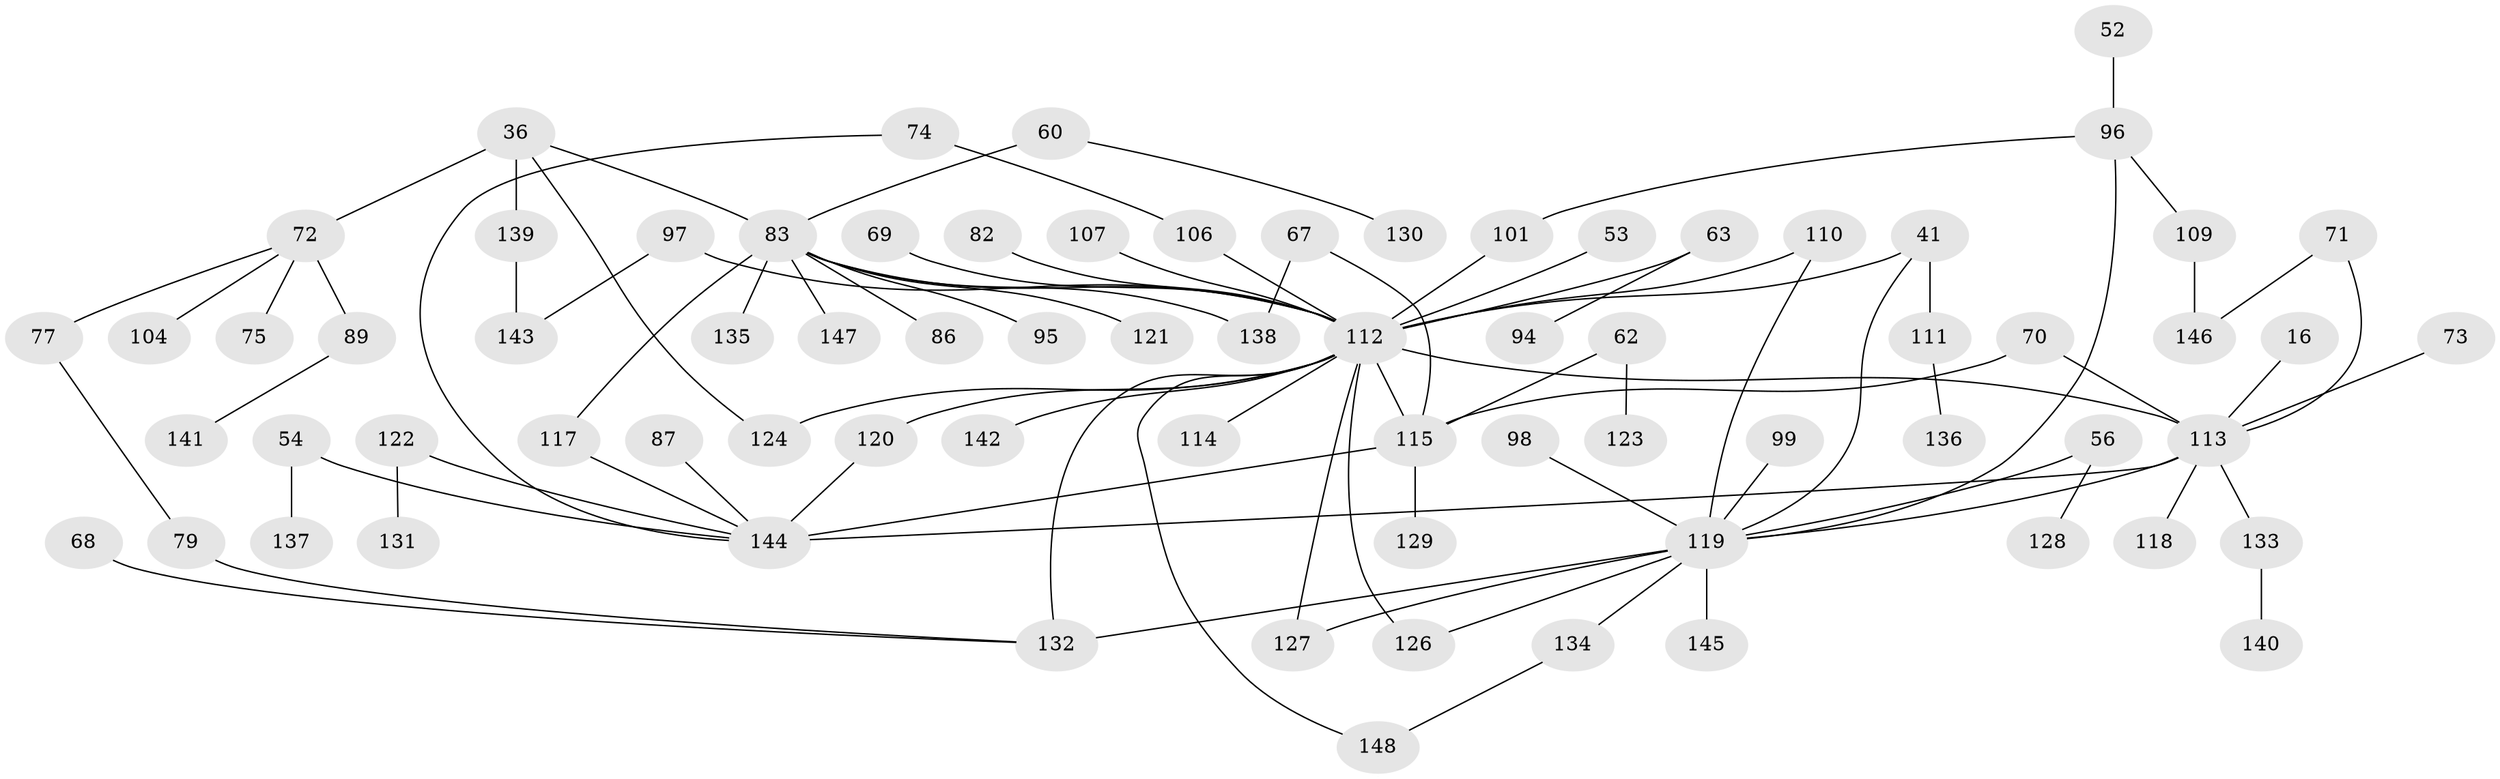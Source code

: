 // original degree distribution, {11: 0.006756756756756757, 6: 0.02702702702702703, 3: 0.11486486486486487, 5: 0.05405405405405406, 2: 0.3716216216216216, 7: 0.006756756756756757, 4: 0.14189189189189189, 1: 0.27702702702702703}
// Generated by graph-tools (version 1.1) at 2025/41/03/09/25 04:41:50]
// undirected, 74 vertices, 90 edges
graph export_dot {
graph [start="1"]
  node [color=gray90,style=filled];
  16;
  36;
  41;
  52;
  53;
  54;
  56 [super="+30"];
  60;
  62;
  63 [super="+48"];
  67;
  68;
  69 [super="+38"];
  70 [super="+27"];
  71;
  72 [super="+58"];
  73;
  74;
  75;
  77;
  79;
  82;
  83 [super="+61"];
  86;
  87;
  89;
  94;
  95;
  96 [super="+34+39"];
  97;
  98;
  99;
  101;
  104;
  106;
  107;
  109;
  110;
  111;
  112 [super="+102+103"];
  113 [super="+50+80+47"];
  114;
  115 [super="+49"];
  117;
  118 [super="+28"];
  119 [super="+93+85+64+76+33+90"];
  120 [super="+91"];
  121;
  122;
  123;
  124 [super="+31"];
  126 [super="+26"];
  127;
  128;
  129;
  130;
  131;
  132 [super="+105+116"];
  133 [super="+92"];
  134;
  135;
  136;
  137;
  138;
  139 [super="+81"];
  140;
  141;
  142;
  143;
  144 [super="+21+108+46+125+66"];
  145;
  146;
  147;
  148 [super="+9"];
  16 -- 113;
  36 -- 83;
  36 -- 72 [weight=2];
  36 -- 124;
  36 -- 139;
  41 -- 111;
  41 -- 112 [weight=2];
  41 -- 119;
  52 -- 96;
  53 -- 112;
  54 -- 137;
  54 -- 144;
  56 -- 128;
  56 -- 119;
  60 -- 130;
  60 -- 83;
  62 -- 123;
  62 -- 115;
  63 -- 94;
  63 -- 112;
  67 -- 138;
  67 -- 115;
  68 -- 132;
  69 -- 112;
  70 -- 115;
  70 -- 113 [weight=3];
  71 -- 146;
  71 -- 113;
  72 -- 75;
  72 -- 77;
  72 -- 89;
  72 -- 104;
  73 -- 113;
  74 -- 106;
  74 -- 144;
  77 -- 79;
  79 -- 132;
  82 -- 112;
  83 -- 95;
  83 -- 135;
  83 -- 138;
  83 -- 112 [weight=2];
  83 -- 147;
  83 -- 117;
  83 -- 86;
  83 -- 121;
  87 -- 144;
  89 -- 141;
  96 -- 101;
  96 -- 109;
  96 -- 119;
  97 -- 143;
  97 -- 112;
  98 -- 119;
  99 -- 119;
  101 -- 112;
  106 -- 112;
  107 -- 112;
  109 -- 146;
  110 -- 112;
  110 -- 119;
  111 -- 136;
  112 -- 115 [weight=4];
  112 -- 113 [weight=5];
  112 -- 142;
  112 -- 114;
  112 -- 124;
  112 -- 127;
  112 -- 120;
  112 -- 148;
  112 -- 126;
  112 -- 132 [weight=2];
  113 -- 133 [weight=2];
  113 -- 119 [weight=3];
  113 -- 144 [weight=3];
  113 -- 118;
  115 -- 129;
  115 -- 144;
  117 -- 144;
  119 -- 126;
  119 -- 145;
  119 -- 132 [weight=3];
  119 -- 127;
  119 -- 134;
  120 -- 144;
  122 -- 131;
  122 -- 144;
  133 -- 140;
  134 -- 148;
  139 -- 143;
}
